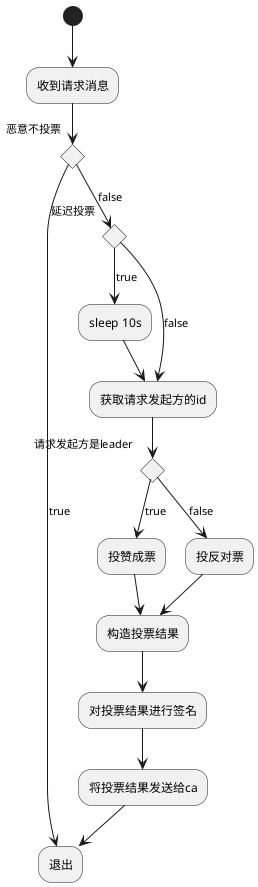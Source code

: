 @startuml
(*) --> 收到请求消息
if 恶意不投票 then
    --> [true] 退出
else
    --> [false] if 延迟投票 then
        --> [true] sleep 10s
        --> 获取请求发起方的id
    else
        --> [false] 获取请求发起方的id
    endif
    --> if 请求发起方是leader then
        --> [true] 投赞成票
        --> 构造投票结果
    else
        --> [false] 投反对票
    endif
    --> 构造投票结果
    --> 对投票结果进行签名
    --> 将投票结果发送给ca
    --> 退出
endif
@enduml